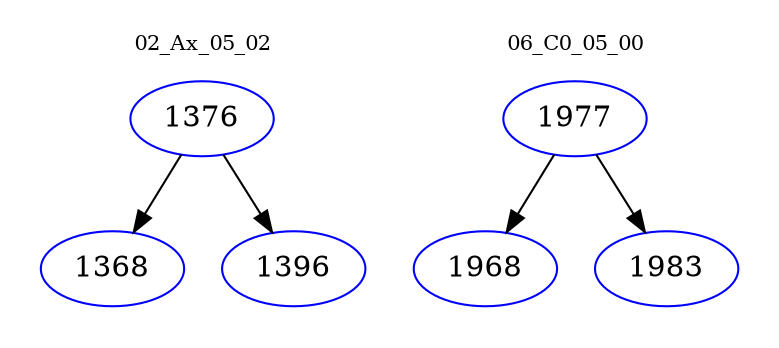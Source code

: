 digraph{
subgraph cluster_0 {
color = white
label = "02_Ax_05_02";
fontsize=10;
T0_1376 [label="1376", color="blue"]
T0_1376 -> T0_1368 [color="black"]
T0_1368 [label="1368", color="blue"]
T0_1376 -> T0_1396 [color="black"]
T0_1396 [label="1396", color="blue"]
}
subgraph cluster_1 {
color = white
label = "06_C0_05_00";
fontsize=10;
T1_1977 [label="1977", color="blue"]
T1_1977 -> T1_1968 [color="black"]
T1_1968 [label="1968", color="blue"]
T1_1977 -> T1_1983 [color="black"]
T1_1983 [label="1983", color="blue"]
}
}
